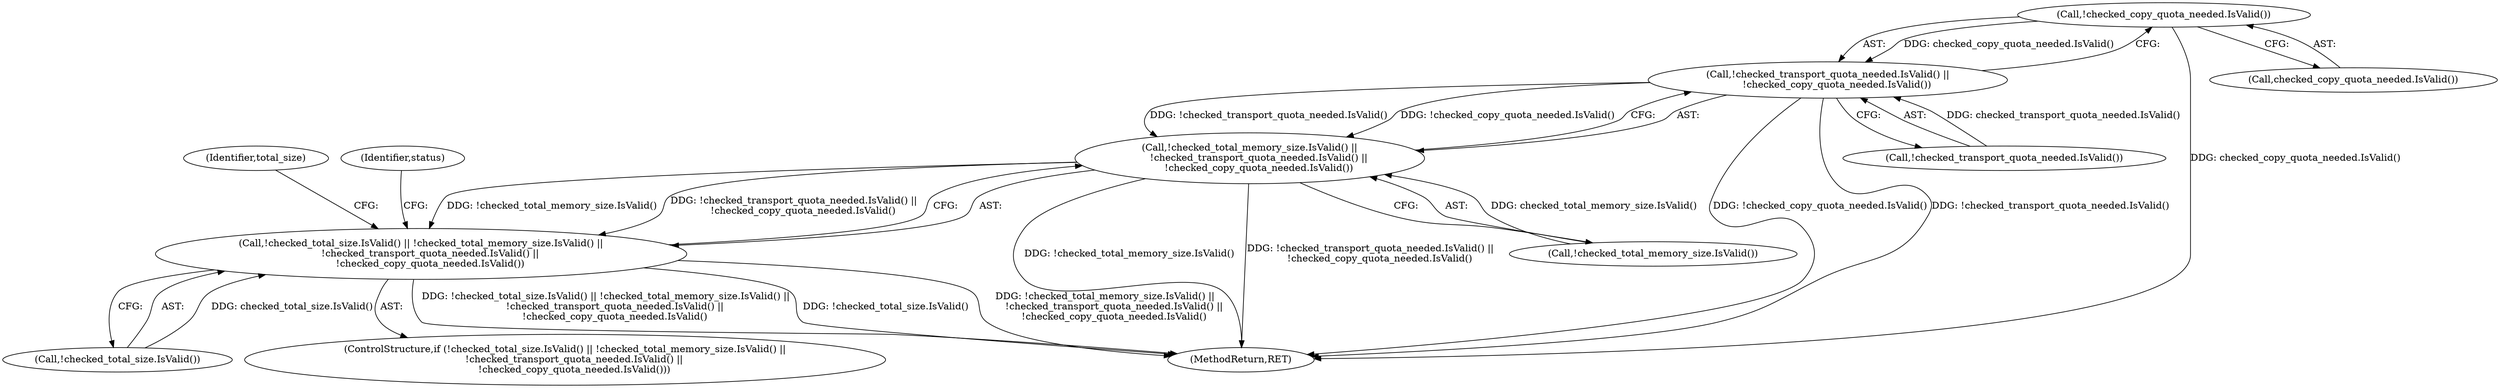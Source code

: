 digraph "0_Chrome_11bd4bc92f3fe704631e3e6ad1dd1a4351641f7c@API" {
"1000432" [label="(Call,!checked_copy_quota_needed.IsValid())"];
"1000429" [label="(Call,!checked_transport_quota_needed.IsValid() ||\n      !checked_copy_quota_needed.IsValid())"];
"1000426" [label="(Call,!checked_total_memory_size.IsValid() ||\n      !checked_transport_quota_needed.IsValid() ||\n      !checked_copy_quota_needed.IsValid())"];
"1000423" [label="(Call,!checked_total_size.IsValid() || !checked_total_memory_size.IsValid() ||\n      !checked_transport_quota_needed.IsValid() ||\n      !checked_copy_quota_needed.IsValid())"];
"1000423" [label="(Call,!checked_total_size.IsValid() || !checked_total_memory_size.IsValid() ||\n      !checked_transport_quota_needed.IsValid() ||\n      !checked_copy_quota_needed.IsValid())"];
"1000432" [label="(Call,!checked_copy_quota_needed.IsValid())"];
"1000430" [label="(Call,!checked_transport_quota_needed.IsValid())"];
"1000429" [label="(Call,!checked_transport_quota_needed.IsValid() ||\n      !checked_copy_quota_needed.IsValid())"];
"1000424" [label="(Call,!checked_total_size.IsValid())"];
"1000440" [label="(Identifier,total_size)"];
"1000422" [label="(ControlStructure,if (!checked_total_size.IsValid() || !checked_total_memory_size.IsValid() ||\n      !checked_transport_quota_needed.IsValid() ||\n      !checked_copy_quota_needed.IsValid()))"];
"1000436" [label="(Identifier,status)"];
"1000426" [label="(Call,!checked_total_memory_size.IsValid() ||\n      !checked_transport_quota_needed.IsValid() ||\n      !checked_copy_quota_needed.IsValid())"];
"1000427" [label="(Call,!checked_total_memory_size.IsValid())"];
"1000468" [label="(MethodReturn,RET)"];
"1000433" [label="(Call,checked_copy_quota_needed.IsValid())"];
"1000432" -> "1000429"  [label="AST: "];
"1000432" -> "1000433"  [label="CFG: "];
"1000433" -> "1000432"  [label="AST: "];
"1000429" -> "1000432"  [label="CFG: "];
"1000432" -> "1000468"  [label="DDG: checked_copy_quota_needed.IsValid()"];
"1000432" -> "1000429"  [label="DDG: checked_copy_quota_needed.IsValid()"];
"1000429" -> "1000426"  [label="AST: "];
"1000429" -> "1000430"  [label="CFG: "];
"1000430" -> "1000429"  [label="AST: "];
"1000426" -> "1000429"  [label="CFG: "];
"1000429" -> "1000468"  [label="DDG: !checked_copy_quota_needed.IsValid()"];
"1000429" -> "1000468"  [label="DDG: !checked_transport_quota_needed.IsValid()"];
"1000429" -> "1000426"  [label="DDG: !checked_transport_quota_needed.IsValid()"];
"1000429" -> "1000426"  [label="DDG: !checked_copy_quota_needed.IsValid()"];
"1000430" -> "1000429"  [label="DDG: checked_transport_quota_needed.IsValid()"];
"1000426" -> "1000423"  [label="AST: "];
"1000426" -> "1000427"  [label="CFG: "];
"1000427" -> "1000426"  [label="AST: "];
"1000423" -> "1000426"  [label="CFG: "];
"1000426" -> "1000468"  [label="DDG: !checked_total_memory_size.IsValid()"];
"1000426" -> "1000468"  [label="DDG: !checked_transport_quota_needed.IsValid() ||\n      !checked_copy_quota_needed.IsValid()"];
"1000426" -> "1000423"  [label="DDG: !checked_total_memory_size.IsValid()"];
"1000426" -> "1000423"  [label="DDG: !checked_transport_quota_needed.IsValid() ||\n      !checked_copy_quota_needed.IsValid()"];
"1000427" -> "1000426"  [label="DDG: checked_total_memory_size.IsValid()"];
"1000423" -> "1000422"  [label="AST: "];
"1000423" -> "1000424"  [label="CFG: "];
"1000424" -> "1000423"  [label="AST: "];
"1000436" -> "1000423"  [label="CFG: "];
"1000440" -> "1000423"  [label="CFG: "];
"1000423" -> "1000468"  [label="DDG: !checked_total_memory_size.IsValid() ||\n      !checked_transport_quota_needed.IsValid() ||\n      !checked_copy_quota_needed.IsValid()"];
"1000423" -> "1000468"  [label="DDG: !checked_total_size.IsValid() || !checked_total_memory_size.IsValid() ||\n      !checked_transport_quota_needed.IsValid() ||\n      !checked_copy_quota_needed.IsValid()"];
"1000423" -> "1000468"  [label="DDG: !checked_total_size.IsValid()"];
"1000424" -> "1000423"  [label="DDG: checked_total_size.IsValid()"];
}
